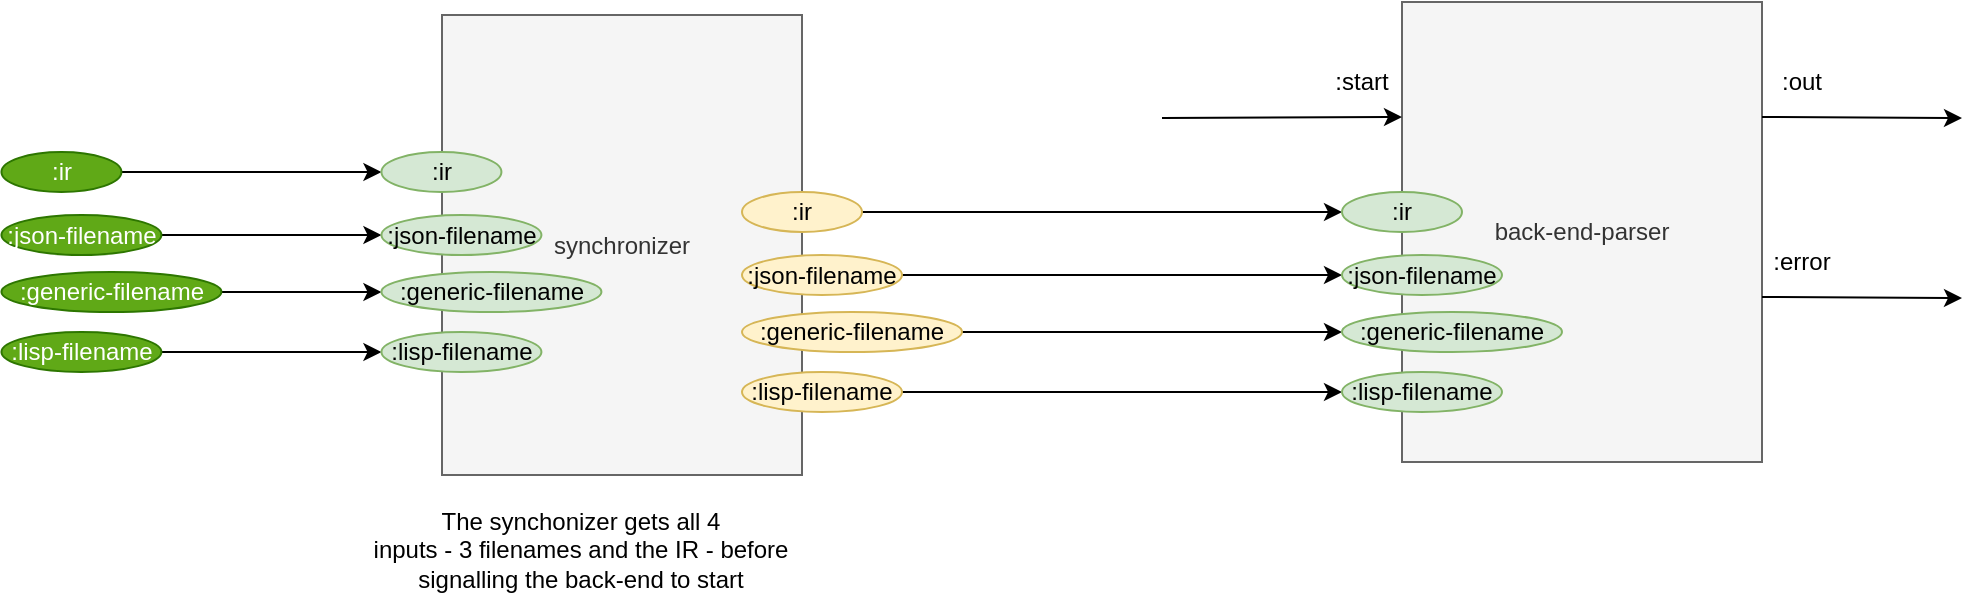 <mxfile version="12.4.2" type="device" pages="3"><diagram id="fOxlWcJof47O1z0ExWYY" name="back end"><mxGraphModel dx="1106" dy="576" grid="1" gridSize="10" guides="1" tooltips="1" connect="1" arrows="1" fold="1" page="1" pageScale="1" pageWidth="1100" pageHeight="850" math="0" shadow="0"><root><mxCell id="0"/><mxCell id="1" parent="0"/><mxCell id="aFyFp-CROYKbJ_mn9JVY-1" value="back-end-parser" style="rounded=0;whiteSpace=wrap;html=1;fillColor=#f5f5f5;strokeColor=#666666;fontColor=#333333;" parent="1" vertex="1"><mxGeometry x="700" y="80" width="180" height="230" as="geometry"/></mxCell><mxCell id="aFyFp-CROYKbJ_mn9JVY-2" value="" style="endArrow=classic;html=1;entryX=0;entryY=0.25;entryDx=0;entryDy=0;" parent="1" target="aFyFp-CROYKbJ_mn9JVY-1" edge="1"><mxGeometry width="50" height="50" relative="1" as="geometry"><mxPoint x="580" y="138" as="sourcePoint"/><mxPoint x="750" y="330" as="targetPoint"/></mxGeometry></mxCell><mxCell id="aFyFp-CROYKbJ_mn9JVY-3" value=":start" style="text;html=1;strokeColor=none;fillColor=none;align=center;verticalAlign=middle;whiteSpace=wrap;rounded=0;" parent="1" vertex="1"><mxGeometry x="660" y="110" width="40" height="20" as="geometry"/></mxCell><mxCell id="aFyFp-CROYKbJ_mn9JVY-4" value="" style="endArrow=classic;html=1;exitX=1;exitY=0.25;exitDx=0;exitDy=0;" parent="1" source="aFyFp-CROYKbJ_mn9JVY-1" edge="1"><mxGeometry width="50" height="50" relative="1" as="geometry"><mxPoint x="570" y="380" as="sourcePoint"/><mxPoint x="980" y="138" as="targetPoint"/></mxGeometry></mxCell><mxCell id="aFyFp-CROYKbJ_mn9JVY-5" value=":out" style="text;html=1;strokeColor=none;fillColor=none;align=center;verticalAlign=middle;whiteSpace=wrap;rounded=0;" parent="1" vertex="1"><mxGeometry x="880" y="110" width="40" height="20" as="geometry"/></mxCell><mxCell id="aFyFp-CROYKbJ_mn9JVY-6" value="" style="endArrow=classic;html=1;exitX=1;exitY=0.25;exitDx=0;exitDy=0;" parent="1" edge="1"><mxGeometry width="50" height="50" relative="1" as="geometry"><mxPoint x="880" y="227.5" as="sourcePoint"/><mxPoint x="980" y="228" as="targetPoint"/></mxGeometry></mxCell><mxCell id="aFyFp-CROYKbJ_mn9JVY-7" value=":error" style="text;html=1;strokeColor=none;fillColor=none;align=center;verticalAlign=middle;whiteSpace=wrap;rounded=0;" parent="1" vertex="1"><mxGeometry x="880" y="200" width="40" height="20" as="geometry"/></mxCell><mxCell id="HmONg91nihwn7UIXVHQL-1" value="synchronizer" style="rounded=0;whiteSpace=wrap;html=1;fillColor=#f5f5f5;strokeColor=#666666;fontColor=#333333;" parent="1" vertex="1"><mxGeometry x="220" y="86.5" width="180" height="230" as="geometry"/></mxCell><mxCell id="Q6exZAv78AlShuYa2Dfh-11" style="edgeStyle=orthogonalEdgeStyle;rounded=0;orthogonalLoop=1;jettySize=auto;html=1;exitX=1;exitY=0.5;exitDx=0;exitDy=0;entryX=0;entryY=0.5;entryDx=0;entryDy=0;" parent="1" source="Q6exZAv78AlShuYa2Dfh-1" target="Q6exZAv78AlShuYa2Dfh-7" edge="1"><mxGeometry relative="1" as="geometry"/></mxCell><mxCell id="Q6exZAv78AlShuYa2Dfh-1" value=":ir" style="ellipse;whiteSpace=wrap;html=1;fillColor=#60a917;strokeColor=#2D7600;fontColor=#ffffff;" parent="1" vertex="1"><mxGeometry x="-0.28" y="155" width="60" height="20" as="geometry"/></mxCell><mxCell id="Q6exZAv78AlShuYa2Dfh-13" style="edgeStyle=orthogonalEdgeStyle;rounded=0;orthogonalLoop=1;jettySize=auto;html=1;exitX=1;exitY=0.5;exitDx=0;exitDy=0;" parent="1" source="Q6exZAv78AlShuYa2Dfh-3" target="Q6exZAv78AlShuYa2Dfh-8" edge="1"><mxGeometry relative="1" as="geometry"/></mxCell><mxCell id="Q6exZAv78AlShuYa2Dfh-3" value=":json-filename" style="ellipse;whiteSpace=wrap;html=1;fillColor=#60a917;strokeColor=#2D7600;fontColor=#ffffff;" parent="1" vertex="1"><mxGeometry x="-0.28" y="186.5" width="80" height="20" as="geometry"/></mxCell><mxCell id="Q6exZAv78AlShuYa2Dfh-14" style="edgeStyle=orthogonalEdgeStyle;rounded=0;orthogonalLoop=1;jettySize=auto;html=1;exitX=1;exitY=0.5;exitDx=0;exitDy=0;entryX=0;entryY=0.5;entryDx=0;entryDy=0;" parent="1" source="Q6exZAv78AlShuYa2Dfh-5" target="Q6exZAv78AlShuYa2Dfh-9" edge="1"><mxGeometry relative="1" as="geometry"/></mxCell><mxCell id="Q6exZAv78AlShuYa2Dfh-5" value=":generic-filename" style="ellipse;whiteSpace=wrap;html=1;fillColor=#60a917;strokeColor=#2D7600;fontColor=#ffffff;" parent="1" vertex="1"><mxGeometry x="-0.28" y="215" width="110" height="20" as="geometry"/></mxCell><mxCell id="Q6exZAv78AlShuYa2Dfh-15" style="edgeStyle=orthogonalEdgeStyle;rounded=0;orthogonalLoop=1;jettySize=auto;html=1;exitX=1;exitY=0.5;exitDx=0;exitDy=0;" parent="1" source="Q6exZAv78AlShuYa2Dfh-6" target="Q6exZAv78AlShuYa2Dfh-10" edge="1"><mxGeometry relative="1" as="geometry"/></mxCell><mxCell id="Q6exZAv78AlShuYa2Dfh-6" value=":lisp-filename" style="ellipse;whiteSpace=wrap;html=1;fillColor=#60a917;strokeColor=#2D7600;fontColor=#ffffff;" parent="1" vertex="1"><mxGeometry x="-0.28" y="245" width="80" height="20" as="geometry"/></mxCell><mxCell id="Q6exZAv78AlShuYa2Dfh-7" value=":ir" style="ellipse;whiteSpace=wrap;html=1;fillColor=#d5e8d4;strokeColor=#82b366;" parent="1" vertex="1"><mxGeometry x="189.72" y="155" width="60" height="20" as="geometry"/></mxCell><mxCell id="Q6exZAv78AlShuYa2Dfh-8" value=":json-filename" style="ellipse;whiteSpace=wrap;html=1;fillColor=#d5e8d4;strokeColor=#82b366;" parent="1" vertex="1"><mxGeometry x="189.72" y="186.5" width="80" height="20" as="geometry"/></mxCell><mxCell id="Q6exZAv78AlShuYa2Dfh-9" value=":generic-filename" style="ellipse;whiteSpace=wrap;html=1;fillColor=#d5e8d4;strokeColor=#82b366;" parent="1" vertex="1"><mxGeometry x="189.72" y="215" width="110" height="20" as="geometry"/></mxCell><mxCell id="Q6exZAv78AlShuYa2Dfh-10" value=":lisp-filename" style="ellipse;whiteSpace=wrap;html=1;fillColor=#d5e8d4;strokeColor=#82b366;" parent="1" vertex="1"><mxGeometry x="189.72" y="245" width="80" height="20" as="geometry"/></mxCell><mxCell id="Q6exZAv78AlShuYa2Dfh-33" style="edgeStyle=orthogonalEdgeStyle;rounded=0;orthogonalLoop=1;jettySize=auto;html=1;exitX=1;exitY=0.5;exitDx=0;exitDy=0;entryX=0;entryY=0.5;entryDx=0;entryDy=0;" parent="1" source="Q6exZAv78AlShuYa2Dfh-21" target="Q6exZAv78AlShuYa2Dfh-26" edge="1"><mxGeometry relative="1" as="geometry"/></mxCell><mxCell id="Q6exZAv78AlShuYa2Dfh-21" value=":ir" style="ellipse;whiteSpace=wrap;html=1;fillColor=#fff2cc;strokeColor=#d6b656;" parent="1" vertex="1"><mxGeometry x="370" y="175" width="60" height="20" as="geometry"/></mxCell><mxCell id="Q6exZAv78AlShuYa2Dfh-30" style="edgeStyle=orthogonalEdgeStyle;rounded=0;orthogonalLoop=1;jettySize=auto;html=1;exitX=1;exitY=0.5;exitDx=0;exitDy=0;entryX=0;entryY=0.5;entryDx=0;entryDy=0;" parent="1" source="Q6exZAv78AlShuYa2Dfh-22" target="Q6exZAv78AlShuYa2Dfh-27" edge="1"><mxGeometry relative="1" as="geometry"/></mxCell><mxCell id="Q6exZAv78AlShuYa2Dfh-22" value=":json-filename" style="ellipse;whiteSpace=wrap;html=1;fillColor=#fff2cc;strokeColor=#d6b656;" parent="1" vertex="1"><mxGeometry x="370" y="206.5" width="80" height="20" as="geometry"/></mxCell><mxCell id="Q6exZAv78AlShuYa2Dfh-31" style="edgeStyle=orthogonalEdgeStyle;rounded=0;orthogonalLoop=1;jettySize=auto;html=1;exitX=1;exitY=0.5;exitDx=0;exitDy=0;entryX=0;entryY=0.5;entryDx=0;entryDy=0;" parent="1" source="Q6exZAv78AlShuYa2Dfh-23" target="Q6exZAv78AlShuYa2Dfh-28" edge="1"><mxGeometry relative="1" as="geometry"/></mxCell><mxCell id="Q6exZAv78AlShuYa2Dfh-23" value=":generic-filename" style="ellipse;whiteSpace=wrap;html=1;fillColor=#fff2cc;strokeColor=#d6b656;" parent="1" vertex="1"><mxGeometry x="370" y="235" width="110" height="20" as="geometry"/></mxCell><mxCell id="Q6exZAv78AlShuYa2Dfh-32" style="edgeStyle=orthogonalEdgeStyle;rounded=0;orthogonalLoop=1;jettySize=auto;html=1;exitX=1;exitY=0.5;exitDx=0;exitDy=0;entryX=0;entryY=0.5;entryDx=0;entryDy=0;" parent="1" source="Q6exZAv78AlShuYa2Dfh-24" target="Q6exZAv78AlShuYa2Dfh-29" edge="1"><mxGeometry relative="1" as="geometry"/></mxCell><mxCell id="Q6exZAv78AlShuYa2Dfh-24" value=":lisp-filename" style="ellipse;whiteSpace=wrap;html=1;fillColor=#fff2cc;strokeColor=#d6b656;" parent="1" vertex="1"><mxGeometry x="370" y="265" width="80" height="20" as="geometry"/></mxCell><mxCell id="Q6exZAv78AlShuYa2Dfh-26" value=":ir" style="ellipse;whiteSpace=wrap;html=1;fillColor=#d5e8d4;strokeColor=#82b366;" parent="1" vertex="1"><mxGeometry x="670" y="175" width="60" height="20" as="geometry"/></mxCell><mxCell id="Q6exZAv78AlShuYa2Dfh-27" value=":json-filename" style="ellipse;whiteSpace=wrap;html=1;fillColor=#d5e8d4;strokeColor=#82b366;" parent="1" vertex="1"><mxGeometry x="670" y="206.5" width="80" height="20" as="geometry"/></mxCell><mxCell id="Q6exZAv78AlShuYa2Dfh-28" value=":generic-filename" style="ellipse;whiteSpace=wrap;html=1;fillColor=#d5e8d4;strokeColor=#82b366;" parent="1" vertex="1"><mxGeometry x="670" y="235" width="110" height="20" as="geometry"/></mxCell><mxCell id="Q6exZAv78AlShuYa2Dfh-29" value=":lisp-filename" style="ellipse;whiteSpace=wrap;html=1;fillColor=#d5e8d4;strokeColor=#82b366;" parent="1" vertex="1"><mxGeometry x="670" y="265" width="80" height="20" as="geometry"/></mxCell><mxCell id="h8-5YyPS1VTBZAkkGtL8-1" value="The synchonizer gets all 4&lt;br&gt;inputs - 3 filenames and the IR - before&lt;br&gt;signalling the back-end to start" style="text;html=1;align=center;verticalAlign=middle;resizable=0;points=[];;autosize=1;" vertex="1" parent="1"><mxGeometry x="179" y="329" width="220" height="50" as="geometry"/></mxCell></root></mxGraphModel></diagram><diagram id="sI4iJBdZqarN_TYGD8Zb" name="scanner internals"><mxGraphModel dx="1106" dy="576" grid="1" gridSize="10" guides="1" tooltips="1" connect="1" arrows="1" fold="1" page="1" pageScale="1" pageWidth="1100" pageHeight="850" math="0" shadow="0"><root><mxCell id="c8ozpQfvJYZuInr7lnzP-0"/><mxCell id="c8ozpQfvJYZuInr7lnzP-1" parent="c8ozpQfvJYZuInr7lnzP-0"/><mxCell id="c8ozpQfvJYZuInr7lnzP-28" style="edgeStyle=orthogonalEdgeStyle;rounded=0;orthogonalLoop=1;jettySize=auto;html=1;exitX=1;exitY=0.5;exitDx=0;exitDy=0;entryX=0;entryY=0.5;entryDx=0;entryDy=0;" parent="c8ozpQfvJYZuInr7lnzP-1" source="c8ozpQfvJYZuInr7lnzP-2" target="c8ozpQfvJYZuInr7lnzP-8" edge="1"><mxGeometry relative="1" as="geometry"/></mxCell><mxCell id="c8ozpQfvJYZuInr7lnzP-2" value=":start" style="ellipse;whiteSpace=wrap;html=1;fillColor=#d5e8d4;strokeColor=#82b366;" parent="c8ozpQfvJYZuInr7lnzP-1" vertex="1"><mxGeometry x="40" y="40" width="80" height="40" as="geometry"/></mxCell><mxCell id="c8ozpQfvJYZuInr7lnzP-24" style="edgeStyle=orthogonalEdgeStyle;rounded=0;orthogonalLoop=1;jettySize=auto;html=1;exitX=1;exitY=0.5;exitDx=0;exitDy=0;entryX=0.5;entryY=1;entryDx=0;entryDy=0;" parent="c8ozpQfvJYZuInr7lnzP-1" source="c8ozpQfvJYZuInr7lnzP-3" target="c8ozpQfvJYZuInr7lnzP-8" edge="1"><mxGeometry relative="1" as="geometry"/></mxCell><mxCell id="c8ozpQfvJYZuInr7lnzP-3" value=":request" style="ellipse;whiteSpace=wrap;html=1;fillColor=#d5e8d4;strokeColor=#82b366;" parent="c8ozpQfvJYZuInr7lnzP-1" vertex="1"><mxGeometry x="40" y="200" width="80" height="40" as="geometry"/></mxCell><mxCell id="c8ozpQfvJYZuInr7lnzP-4" value=":out" style="ellipse;whiteSpace=wrap;html=1;fillColor=#fff2cc;strokeColor=#d6b656;" parent="c8ozpQfvJYZuInr7lnzP-1" vertex="1"><mxGeometry x="960" y="120" width="80" height="40" as="geometry"/></mxCell><mxCell id="c8ozpQfvJYZuInr7lnzP-5" value=":error" style="ellipse;whiteSpace=wrap;html=1;fillColor=#fff2cc;strokeColor=#d6b656;" parent="c8ozpQfvJYZuInr7lnzP-1" vertex="1"><mxGeometry x="960" y="400" width="80" height="30" as="geometry"/></mxCell><mxCell id="c8ozpQfvJYZuInr7lnzP-15" style="edgeStyle=orthogonalEdgeStyle;rounded=0;orthogonalLoop=1;jettySize=auto;html=1;exitX=1;exitY=0.5;exitDx=0;exitDy=0;" parent="c8ozpQfvJYZuInr7lnzP-1" source="c8ozpQfvJYZuInr7lnzP-8" target="c8ozpQfvJYZuInr7lnzP-9" edge="1"><mxGeometry relative="1" as="geometry"/></mxCell><mxCell id="c8ozpQfvJYZuInr7lnzP-8" value="tokenize" style="rounded=0;whiteSpace=wrap;html=1;fillColor=#f5f5f5;strokeColor=#666666;fontColor=#333333;" parent="c8ozpQfvJYZuInr7lnzP-1" vertex="1"><mxGeometry x="160" y="110" width="120" height="60" as="geometry"/></mxCell><mxCell id="c8ozpQfvJYZuInr7lnzP-18" style="edgeStyle=orthogonalEdgeStyle;rounded=0;orthogonalLoop=1;jettySize=auto;html=1;exitX=1;exitY=0.5;exitDx=0;exitDy=0;entryX=0;entryY=0.5;entryDx=0;entryDy=0;" parent="c8ozpQfvJYZuInr7lnzP-1" source="c8ozpQfvJYZuInr7lnzP-9" target="c8ozpQfvJYZuInr7lnzP-10" edge="1"><mxGeometry relative="1" as="geometry"/></mxCell><mxCell id="c8ozpQfvJYZuInr7lnzP-25" style="edgeStyle=orthogonalEdgeStyle;rounded=0;orthogonalLoop=1;jettySize=auto;html=1;exitX=0.5;exitY=1;exitDx=0;exitDy=0;" parent="c8ozpQfvJYZuInr7lnzP-1" source="c8ozpQfvJYZuInr7lnzP-9" edge="1"><mxGeometry relative="1" as="geometry"><mxPoint x="220" y="170" as="targetPoint"/><Array as="points"><mxPoint x="390" y="340"/><mxPoint x="220" y="340"/></Array></mxGeometry></mxCell><mxCell id="c8ozpQfvJYZuInr7lnzP-9" value="strings" style="rounded=0;whiteSpace=wrap;html=1;fillColor=#f5f5f5;strokeColor=#666666;fontColor=#333333;" parent="c8ozpQfvJYZuInr7lnzP-1" vertex="1"><mxGeometry x="330" y="110" width="120" height="60" as="geometry"/></mxCell><mxCell id="c8ozpQfvJYZuInr7lnzP-17" style="edgeStyle=orthogonalEdgeStyle;rounded=0;orthogonalLoop=1;jettySize=auto;html=1;exitX=1;exitY=0.5;exitDx=0;exitDy=0;entryX=0;entryY=0.5;entryDx=0;entryDy=0;" parent="c8ozpQfvJYZuInr7lnzP-1" source="c8ozpQfvJYZuInr7lnzP-10" target="c8ozpQfvJYZuInr7lnzP-11" edge="1"><mxGeometry relative="1" as="geometry"/></mxCell><mxCell id="c8ozpQfvJYZuInr7lnzP-10" value="parens" style="rounded=0;whiteSpace=wrap;html=1;fillColor=#f5f5f5;strokeColor=#666666;fontColor=#333333;" parent="c8ozpQfvJYZuInr7lnzP-1" vertex="1"><mxGeometry x="500" y="110" width="120" height="60" as="geometry"/></mxCell><mxCell id="c8ozpQfvJYZuInr7lnzP-16" style="edgeStyle=orthogonalEdgeStyle;rounded=0;orthogonalLoop=1;jettySize=auto;html=1;exitX=1;exitY=0.5;exitDx=0;exitDy=0;" parent="c8ozpQfvJYZuInr7lnzP-1" source="c8ozpQfvJYZuInr7lnzP-11" target="c8ozpQfvJYZuInr7lnzP-12" edge="1"><mxGeometry relative="1" as="geometry"/></mxCell><mxCell id="c8ozpQfvJYZuInr7lnzP-26" style="edgeStyle=orthogonalEdgeStyle;rounded=0;orthogonalLoop=1;jettySize=auto;html=1;exitX=0.5;exitY=1;exitDx=0;exitDy=0;" parent="c8ozpQfvJYZuInr7lnzP-1" source="c8ozpQfvJYZuInr7lnzP-11" edge="1"><mxGeometry relative="1" as="geometry"><mxPoint x="220" y="170" as="targetPoint"/><Array as="points"><mxPoint x="540" y="340"/><mxPoint x="220" y="340"/></Array></mxGeometry></mxCell><mxCell id="c8ozpQfvJYZuInr7lnzP-11" value="spaces" style="rounded=0;whiteSpace=wrap;html=1;fillColor=#f5f5f5;strokeColor=#666666;fontColor=#333333;" parent="c8ozpQfvJYZuInr7lnzP-1" vertex="1"><mxGeometry x="480" y="240" width="120" height="60" as="geometry"/></mxCell><mxCell id="c8ozpQfvJYZuInr7lnzP-19" style="edgeStyle=orthogonalEdgeStyle;rounded=0;orthogonalLoop=1;jettySize=auto;html=1;exitX=1;exitY=0.5;exitDx=0;exitDy=0;entryX=0;entryY=0.5;entryDx=0;entryDy=0;" parent="c8ozpQfvJYZuInr7lnzP-1" source="c8ozpQfvJYZuInr7lnzP-12" target="c8ozpQfvJYZuInr7lnzP-13" edge="1"><mxGeometry relative="1" as="geometry"/></mxCell><mxCell id="c8ozpQfvJYZuInr7lnzP-22" style="edgeStyle=orthogonalEdgeStyle;rounded=0;orthogonalLoop=1;jettySize=auto;html=1;exitX=0.5;exitY=1;exitDx=0;exitDy=0;" parent="c8ozpQfvJYZuInr7lnzP-1" source="c8ozpQfvJYZuInr7lnzP-12" edge="1"><mxGeometry relative="1" as="geometry"><mxPoint x="220" y="170" as="targetPoint"/><Array as="points"><mxPoint x="700" y="340"/><mxPoint x="220" y="340"/></Array></mxGeometry></mxCell><mxCell id="c8ozpQfvJYZuInr7lnzP-12" value="symbols" style="rounded=0;whiteSpace=wrap;html=1;fillColor=#f5f5f5;strokeColor=#666666;fontColor=#333333;" parent="c8ozpQfvJYZuInr7lnzP-1" vertex="1"><mxGeometry x="640" y="240" width="120" height="60" as="geometry"/></mxCell><mxCell id="c8ozpQfvJYZuInr7lnzP-14" style="edgeStyle=orthogonalEdgeStyle;rounded=0;orthogonalLoop=1;jettySize=auto;html=1;exitX=1;exitY=0.5;exitDx=0;exitDy=0;entryX=0;entryY=0.5;entryDx=0;entryDy=0;" parent="c8ozpQfvJYZuInr7lnzP-1" source="c8ozpQfvJYZuInr7lnzP-13" target="c8ozpQfvJYZuInr7lnzP-4" edge="1"><mxGeometry relative="1" as="geometry"/></mxCell><mxCell id="c8ozpQfvJYZuInr7lnzP-27" style="edgeStyle=orthogonalEdgeStyle;rounded=0;orthogonalLoop=1;jettySize=auto;html=1;exitX=0.5;exitY=1;exitDx=0;exitDy=0;entryX=0.5;entryY=1;entryDx=0;entryDy=0;" parent="c8ozpQfvJYZuInr7lnzP-1" source="c8ozpQfvJYZuInr7lnzP-13" target="c8ozpQfvJYZuInr7lnzP-8" edge="1"><mxGeometry relative="1" as="geometry"><Array as="points"><mxPoint x="820" y="340"/><mxPoint x="220" y="340"/></Array></mxGeometry></mxCell><mxCell id="c8ozpQfvJYZuInr7lnzP-13" value="integers" style="rounded=0;whiteSpace=wrap;html=1;fillColor=#f5f5f5;strokeColor=#666666;fontColor=#333333;" parent="c8ozpQfvJYZuInr7lnzP-1" vertex="1"><mxGeometry x="760" y="110" width="120" height="60" as="geometry"/></mxCell><mxCell id="c8ozpQfvJYZuInr7lnzP-29" value="" style="endArrow=classic;html=1;entryX=0;entryY=0.5;entryDx=0;entryDy=0;" parent="c8ozpQfvJYZuInr7lnzP-1" target="c8ozpQfvJYZuInr7lnzP-5" edge="1"><mxGeometry width="50" height="50" relative="1" as="geometry"><mxPoint x="880" y="415" as="sourcePoint"/><mxPoint x="90" y="570" as="targetPoint"/></mxGeometry></mxCell><mxCell id="c8ozpQfvJYZuInr7lnzP-30" value=":pull" style="text;html=1;strokeColor=none;fillColor=none;align=center;verticalAlign=middle;whiteSpace=wrap;rounded=0;" parent="c8ozpQfvJYZuInr7lnzP-1" vertex="1"><mxGeometry x="220" y="170" width="40" height="20" as="geometry"/></mxCell><mxCell id="c8ozpQfvJYZuInr7lnzP-31" value="all errors" style="text;html=1;strokeColor=none;fillColor=none;align=center;verticalAlign=middle;whiteSpace=wrap;rounded=0;fontStyle=2" parent="c8ozpQfvJYZuInr7lnzP-1" vertex="1"><mxGeometry x="840" y="405" width="40" height="20" as="geometry"/></mxCell></root></mxGraphModel></diagram><diagram id="eNaRFq-QxXsOI5e4i6li" name="back end parser internals"><mxGraphModel dx="1106" dy="576" grid="1" gridSize="10" guides="1" tooltips="1" connect="1" arrows="1" fold="1" page="1" pageScale="1" pageWidth="1100" pageHeight="850" math="0" shadow="0"><root><mxCell id="ZJjMrVNcw_l_X5-cJRNd-0"/><mxCell id="ZJjMrVNcw_l_X5-cJRNd-1" parent="ZJjMrVNcw_l_X5-cJRNd-0"/><mxCell id="ZJjMrVNcw_l_X5-cJRNd-16" style="edgeStyle=orthogonalEdgeStyle;rounded=0;orthogonalLoop=1;jettySize=auto;html=1;exitX=1;exitY=0.25;exitDx=0;exitDy=0;entryX=0;entryY=0.25;entryDx=0;entryDy=0;" parent="ZJjMrVNcw_l_X5-cJRNd-1" source="ZJjMrVNcw_l_X5-cJRNd-2" target="ZJjMrVNcw_l_X5-cJRNd-3" edge="1"><mxGeometry relative="1" as="geometry"/></mxCell><mxCell id="ZJjMrVNcw_l_X5-cJRNd-2" value="scanner" style="rounded=0;whiteSpace=wrap;html=1;" parent="ZJjMrVNcw_l_X5-cJRNd-1" vertex="1"><mxGeometry x="120" y="120" width="120" height="60" as="geometry"/></mxCell><mxCell id="ZJjMrVNcw_l_X5-cJRNd-13" style="edgeStyle=orthogonalEdgeStyle;rounded=0;orthogonalLoop=1;jettySize=auto;html=1;exitX=0;exitY=0.75;exitDx=0;exitDy=0;entryX=1;entryY=0.75;entryDx=0;entryDy=0;" parent="ZJjMrVNcw_l_X5-cJRNd-1" source="ZJjMrVNcw_l_X5-cJRNd-3" target="ZJjMrVNcw_l_X5-cJRNd-2" edge="1"><mxGeometry relative="1" as="geometry"/></mxCell><mxCell id="93ZKB8JN75-VEiBItLaU-8" style="edgeStyle=orthogonalEdgeStyle;rounded=0;orthogonalLoop=1;jettySize=auto;html=1;exitX=1;exitY=0.5;exitDx=0;exitDy=0;entryX=0;entryY=0.5;entryDx=0;entryDy=0;" parent="ZJjMrVNcw_l_X5-cJRNd-1" source="ZJjMrVNcw_l_X5-cJRNd-3" target="ZJjMrVNcw_l_X5-cJRNd-5" edge="1"><mxGeometry relative="1" as="geometry"/></mxCell><mxCell id="93ZKB8JN75-VEiBItLaU-24" style="edgeStyle=orthogonalEdgeStyle;rounded=0;orthogonalLoop=1;jettySize=auto;html=1;exitX=1;exitY=0.5;exitDx=0;exitDy=0;entryX=-0.017;entryY=0.4;entryDx=0;entryDy=0;entryPerimeter=0;" parent="ZJjMrVNcw_l_X5-cJRNd-1" source="ZJjMrVNcw_l_X5-cJRNd-3" target="ZJjMrVNcw_l_X5-cJRNd-4" edge="1"><mxGeometry relative="1" as="geometry"><Array as="points"><mxPoint x="480" y="150"/><mxPoint x="480" y="84"/></Array></mxGeometry></mxCell><mxCell id="rLe08E7TpK_uTWRqa6XD-0" style="edgeStyle=orthogonalEdgeStyle;rounded=0;orthogonalLoop=1;jettySize=auto;html=1;exitX=1;exitY=0.5;exitDx=0;exitDy=0;entryX=0;entryY=0.5;entryDx=0;entryDy=0;" edge="1" parent="ZJjMrVNcw_l_X5-cJRNd-1" source="ZJjMrVNcw_l_X5-cJRNd-3" target="ZJjMrVNcw_l_X5-cJRNd-6"><mxGeometry relative="1" as="geometry"><Array as="points"><mxPoint x="480" y="150"/><mxPoint x="480" y="470"/></Array></mxGeometry></mxCell><mxCell id="ZJjMrVNcw_l_X5-cJRNd-3" value="preparse" style="rounded=0;whiteSpace=wrap;html=1;fillColor=#f5f5f5;strokeColor=#666666;fontColor=#333333;" parent="ZJjMrVNcw_l_X5-cJRNd-1" vertex="1"><mxGeometry x="320" y="120" width="120" height="60" as="geometry"/></mxCell><mxCell id="ZJjMrVNcw_l_X5-cJRNd-4" value="generic-emitter" style="rounded=0;whiteSpace=wrap;html=1;fillColor=#f5f5f5;strokeColor=#666666;fontColor=#333333;" parent="ZJjMrVNcw_l_X5-cJRNd-1" vertex="1"><mxGeometry x="515" y="60" width="120" height="60" as="geometry"/></mxCell><mxCell id="93ZKB8JN75-VEiBItLaU-15" value="" style="edgeStyle=orthogonalEdgeStyle;rounded=0;orthogonalLoop=1;jettySize=auto;html=1;" parent="ZJjMrVNcw_l_X5-cJRNd-1" source="ZJjMrVNcw_l_X5-cJRNd-5" target="93ZKB8JN75-VEiBItLaU-13" edge="1"><mxGeometry relative="1" as="geometry"><Array as="points"><mxPoint x="670" y="230"/><mxPoint x="670" y="350"/></Array></mxGeometry></mxCell><mxCell id="RLGogB4u9DgHtNHCIIe8-2" value=":out" style="text;html=1;align=center;verticalAlign=middle;resizable=0;points=[];;labelBackgroundColor=#ffffff;" parent="93ZKB8JN75-VEiBItLaU-15" vertex="1" connectable="0"><mxGeometry x="-0.143" y="-1" relative="1" as="geometry"><mxPoint as="offset"/></mxGeometry></mxCell><mxCell id="RLGogB4u9DgHtNHCIIe8-6" style="edgeStyle=orthogonalEdgeStyle;rounded=0;orthogonalLoop=1;jettySize=auto;html=1;exitX=1;exitY=0.5;exitDx=0;exitDy=0;" parent="ZJjMrVNcw_l_X5-cJRNd-1" source="ZJjMrVNcw_l_X5-cJRNd-5" target="RLGogB4u9DgHtNHCIIe8-5" edge="1"><mxGeometry relative="1" as="geometry"/></mxCell><mxCell id="ZJjMrVNcw_l_X5-cJRNd-5" value="collector" style="rounded=0;whiteSpace=wrap;html=1;fillColor=#f5f5f5;strokeColor=#666666;fontColor=#333333;" parent="ZJjMrVNcw_l_X5-cJRNd-1" vertex="1"><mxGeometry x="520" y="200" width="120" height="60" as="geometry"/></mxCell><mxCell id="rLe08E7TpK_uTWRqa6XD-1" style="edgeStyle=orthogonalEdgeStyle;rounded=0;orthogonalLoop=1;jettySize=auto;html=1;exitX=1;exitY=0.5;exitDx=0;exitDy=0;" edge="1" parent="ZJjMrVNcw_l_X5-cJRNd-1" source="ZJjMrVNcw_l_X5-cJRNd-6" target="93ZKB8JN75-VEiBItLaU-25"><mxGeometry relative="1" as="geometry"/></mxCell><mxCell id="ZJjMrVNcw_l_X5-cJRNd-6" value="lisp-emitter" style="rounded=0;whiteSpace=wrap;html=1;fillColor=#f5f5f5;strokeColor=#666666;fontColor=#333333;" parent="ZJjMrVNcw_l_X5-cJRNd-1" vertex="1"><mxGeometry x="530" y="440" width="120" height="60" as="geometry"/></mxCell><mxCell id="ZJjMrVNcw_l_X5-cJRNd-7" value="create tokens" style="shape=callout;whiteSpace=wrap;html=1;perimeter=calloutPerimeter;" parent="ZJjMrVNcw_l_X5-cJRNd-1" vertex="1"><mxGeometry x="120" y="70" width="90" height="50" as="geometry"/></mxCell><mxCell id="ZJjMrVNcw_l_X5-cJRNd-8" value="slurp tokens" style="shape=callout;whiteSpace=wrap;html=1;perimeter=calloutPerimeter;" parent="ZJjMrVNcw_l_X5-cJRNd-1" vertex="1"><mxGeometry x="330" y="70" width="80" height="50" as="geometry"/></mxCell><mxCell id="ZJjMrVNcw_l_X5-cJRNd-10" value="json file writer" style="rounded=0;whiteSpace=wrap;html=1;fillColor=#f5f5f5;strokeColor=#666666;fontColor=#333333;" parent="ZJjMrVNcw_l_X5-cJRNd-1" vertex="1"><mxGeometry x="930" y="320" width="120" height="60" as="geometry"/></mxCell><mxCell id="ZJjMrVNcw_l_X5-cJRNd-11" value="in -&amp;gt; parse ir&lt;br&gt;unparse -&amp;gt; out" style="shape=callout;whiteSpace=wrap;html=1;perimeter=calloutPerimeter;" parent="ZJjMrVNcw_l_X5-cJRNd-1" vertex="1"><mxGeometry x="520" y="140" width="100" height="60" as="geometry"/></mxCell><mxCell id="ZJjMrVNcw_l_X5-cJRNd-14" value=":request" style="text;html=1;strokeColor=none;fillColor=none;align=center;verticalAlign=middle;whiteSpace=wrap;rounded=0;" parent="ZJjMrVNcw_l_X5-cJRNd-1" vertex="1"><mxGeometry x="260" y="170" width="40" height="20" as="geometry"/></mxCell><mxCell id="ZJjMrVNcw_l_X5-cJRNd-15" value=":out" style="text;html=1;strokeColor=none;fillColor=none;align=center;verticalAlign=middle;whiteSpace=wrap;rounded=0;" parent="ZJjMrVNcw_l_X5-cJRNd-1" vertex="1"><mxGeometry x="260" y="110" width="40" height="20" as="geometry"/></mxCell><mxCell id="RLGogB4u9DgHtNHCIIe8-9" style="edgeStyle=orthogonalEdgeStyle;rounded=0;orthogonalLoop=1;jettySize=auto;html=1;exitX=1;exitY=0.5;exitDx=0;exitDy=0;" parent="ZJjMrVNcw_l_X5-cJRNd-1" source="ZJjMrVNcw_l_X5-cJRNd-18" target="ZJjMrVNcw_l_X5-cJRNd-2" edge="1"><mxGeometry relative="1" as="geometry"/></mxCell><mxCell id="ZJjMrVNcw_l_X5-cJRNd-18" value=":start" style="ellipse;whiteSpace=wrap;html=1;fillColor=#d5e8d4;strokeColor=#82b366;" parent="ZJjMrVNcw_l_X5-cJRNd-1" vertex="1"><mxGeometry y="140" width="60" height="20" as="geometry"/></mxCell><mxCell id="93ZKB8JN75-VEiBItLaU-23" style="edgeStyle=orthogonalEdgeStyle;rounded=0;orthogonalLoop=1;jettySize=auto;html=1;exitX=1;exitY=0.5;exitDx=0;exitDy=0;entryX=0.5;entryY=0;entryDx=0;entryDy=0;" parent="ZJjMrVNcw_l_X5-cJRNd-1" source="93ZKB8JN75-VEiBItLaU-0" target="93ZKB8JN75-VEiBItLaU-11" edge="1"><mxGeometry relative="1" as="geometry"/></mxCell><mxCell id="93ZKB8JN75-VEiBItLaU-0" value=":generic-filename" style="ellipse;whiteSpace=wrap;html=1;fillColor=#d5e8d4;strokeColor=#82b366;" parent="ZJjMrVNcw_l_X5-cJRNd-1" vertex="1"><mxGeometry x="880" y="20" width="70" height="30" as="geometry"/></mxCell><mxCell id="93ZKB8JN75-VEiBItLaU-5" style="edgeStyle=orthogonalEdgeStyle;rounded=0;orthogonalLoop=1;jettySize=auto;html=1;exitX=1;exitY=0.5;exitDx=0;exitDy=0;entryX=0.5;entryY=0;entryDx=0;entryDy=0;" parent="ZJjMrVNcw_l_X5-cJRNd-1" source="93ZKB8JN75-VEiBItLaU-1" target="ZJjMrVNcw_l_X5-cJRNd-10" edge="1"><mxGeometry relative="1" as="geometry"/></mxCell><mxCell id="93ZKB8JN75-VEiBItLaU-1" value=":json-filename" style="ellipse;whiteSpace=wrap;html=1;fillColor=#d5e8d4;strokeColor=#82b366;" parent="ZJjMrVNcw_l_X5-cJRNd-1" vertex="1"><mxGeometry x="880" y="280" width="70" height="30" as="geometry"/></mxCell><mxCell id="93ZKB8JN75-VEiBItLaU-26" style="edgeStyle=orthogonalEdgeStyle;rounded=0;orthogonalLoop=1;jettySize=auto;html=1;exitX=1;exitY=0.5;exitDx=0;exitDy=0;entryX=0.5;entryY=1;entryDx=0;entryDy=0;" parent="ZJjMrVNcw_l_X5-cJRNd-1" source="93ZKB8JN75-VEiBItLaU-2" target="93ZKB8JN75-VEiBItLaU-25" edge="1"><mxGeometry relative="1" as="geometry"/></mxCell><mxCell id="93ZKB8JN75-VEiBItLaU-2" value=":lisp-filename" style="ellipse;whiteSpace=wrap;html=1;fillColor=#d5e8d4;strokeColor=#82b366;" parent="ZJjMrVNcw_l_X5-cJRNd-1" vertex="1"><mxGeometry x="900" y="540" width="70" height="30" as="geometry"/></mxCell><mxCell id="93ZKB8JN75-VEiBItLaU-11" value="genericfile writer" style="rounded=0;whiteSpace=wrap;html=1;fillColor=#f5f5f5;strokeColor=#666666;fontColor=#333333;" parent="ZJjMrVNcw_l_X5-cJRNd-1" vertex="1"><mxGeometry x="930" y="80" width="120" height="60" as="geometry"/></mxCell><mxCell id="93ZKB8JN75-VEiBItLaU-14" style="edgeStyle=orthogonalEdgeStyle;rounded=0;orthogonalLoop=1;jettySize=auto;html=1;exitX=1;exitY=0.5;exitDx=0;exitDy=0;entryX=0;entryY=0.5;entryDx=0;entryDy=0;" parent="ZJjMrVNcw_l_X5-cJRNd-1" source="93ZKB8JN75-VEiBItLaU-13" target="ZJjMrVNcw_l_X5-cJRNd-10" edge="1"><mxGeometry relative="1" as="geometry"/></mxCell><mxCell id="93ZKB8JN75-VEiBItLaU-13" value="json emiter" style="rounded=0;whiteSpace=wrap;html=1;fillColor=#f5f5f5;strokeColor=#666666;fontColor=#333333;" parent="ZJjMrVNcw_l_X5-cJRNd-1" vertex="1"><mxGeometry x="710" y="320" width="120" height="60" as="geometry"/></mxCell><mxCell id="93ZKB8JN75-VEiBItLaU-25" value="lisp file writer" style="rounded=0;whiteSpace=wrap;html=1;fillColor=#f5f5f5;strokeColor=#666666;fontColor=#333333;" parent="ZJjMrVNcw_l_X5-cJRNd-1" vertex="1"><mxGeometry x="930" y="440" width="120" height="60" as="geometry"/></mxCell><mxCell id="QuPj0Ypk-ZK07wSDslr1-0" value="uses: sl and unparse-schem" style="text;html=1;strokeColor=none;fillColor=none;align=center;verticalAlign=middle;whiteSpace=wrap;rounded=0;" parent="ZJjMrVNcw_l_X5-cJRNd-1" vertex="1"><mxGeometry x="520" y="260" width="110" height="30" as="geometry"/></mxCell><mxCell id="QuPj0Ypk-ZK07wSDslr1-1" value="uses: sl" style="text;html=1;strokeColor=none;fillColor=none;align=center;verticalAlign=middle;whiteSpace=wrap;rounded=0;" parent="ZJjMrVNcw_l_X5-cJRNd-1" vertex="1"><mxGeometry x="515" y="30" width="110" height="30" as="geometry"/></mxCell><mxCell id="QuPj0Ypk-ZK07wSDslr1-2" value="uses: sl to parse unparsed schematic" style="text;html=1;strokeColor=none;fillColor=none;align=center;verticalAlign=middle;whiteSpace=wrap;rounded=0;" parent="ZJjMrVNcw_l_X5-cJRNd-1" vertex="1"><mxGeometry x="705" y="380" width="125" height="30" as="geometry"/></mxCell><mxCell id="RLGogB4u9DgHtNHCIIe8-0" value="White parts, with solid lines,&amp;nbsp; are schematics.&lt;br&gt;&lt;br&gt;Gray parts are code.&lt;br&gt;&lt;br&gt;White parts, with dashed lines, are NIY." style="text;html=1;strokeColor=none;fillColor=none;align=center;verticalAlign=middle;whiteSpace=wrap;rounded=0;" parent="ZJjMrVNcw_l_X5-cJRNd-1" vertex="1"><mxGeometry x="40" y="310" width="170" height="120" as="geometry"/></mxCell><mxCell id="RLGogB4u9DgHtNHCIIe8-7" style="edgeStyle=orthogonalEdgeStyle;rounded=0;orthogonalLoop=1;jettySize=auto;html=1;exitX=1;exitY=0.5;exitDx=0;exitDy=0;entryX=0;entryY=0.5;entryDx=0;entryDy=0;" parent="ZJjMrVNcw_l_X5-cJRNd-1" source="RLGogB4u9DgHtNHCIIe8-5" target="93ZKB8JN75-VEiBItLaU-11" edge="1"><mxGeometry relative="1" as="geometry"/></mxCell><mxCell id="RLGogB4u9DgHtNHCIIe8-10" value=":out" style="text;html=1;align=center;verticalAlign=middle;resizable=0;points=[];;labelBackgroundColor=#ffffff;" parent="RLGogB4u9DgHtNHCIIe8-7" vertex="1" connectable="0"><mxGeometry x="-0.064" y="-3" relative="1" as="geometry"><mxPoint as="offset"/></mxGeometry></mxCell><mxCell id="RLGogB4u9DgHtNHCIIe8-5" value="emitter pass2 generic" style="rounded=0;whiteSpace=wrap;html=1;fillColor=#f5f5f5;strokeColor=#666666;fontColor=#333333;" parent="ZJjMrVNcw_l_X5-cJRNd-1" vertex="1"><mxGeometry x="710" y="200" width="120" height="60" as="geometry"/></mxCell><mxCell id="rLe08E7TpK_uTWRqa6XD-2" value="uses: sl" style="text;html=1;strokeColor=none;fillColor=none;align=center;verticalAlign=middle;whiteSpace=wrap;rounded=0;" vertex="1" parent="ZJjMrVNcw_l_X5-cJRNd-1"><mxGeometry x="530" y="410" width="110" height="30" as="geometry"/></mxCell></root></mxGraphModel></diagram></mxfile>